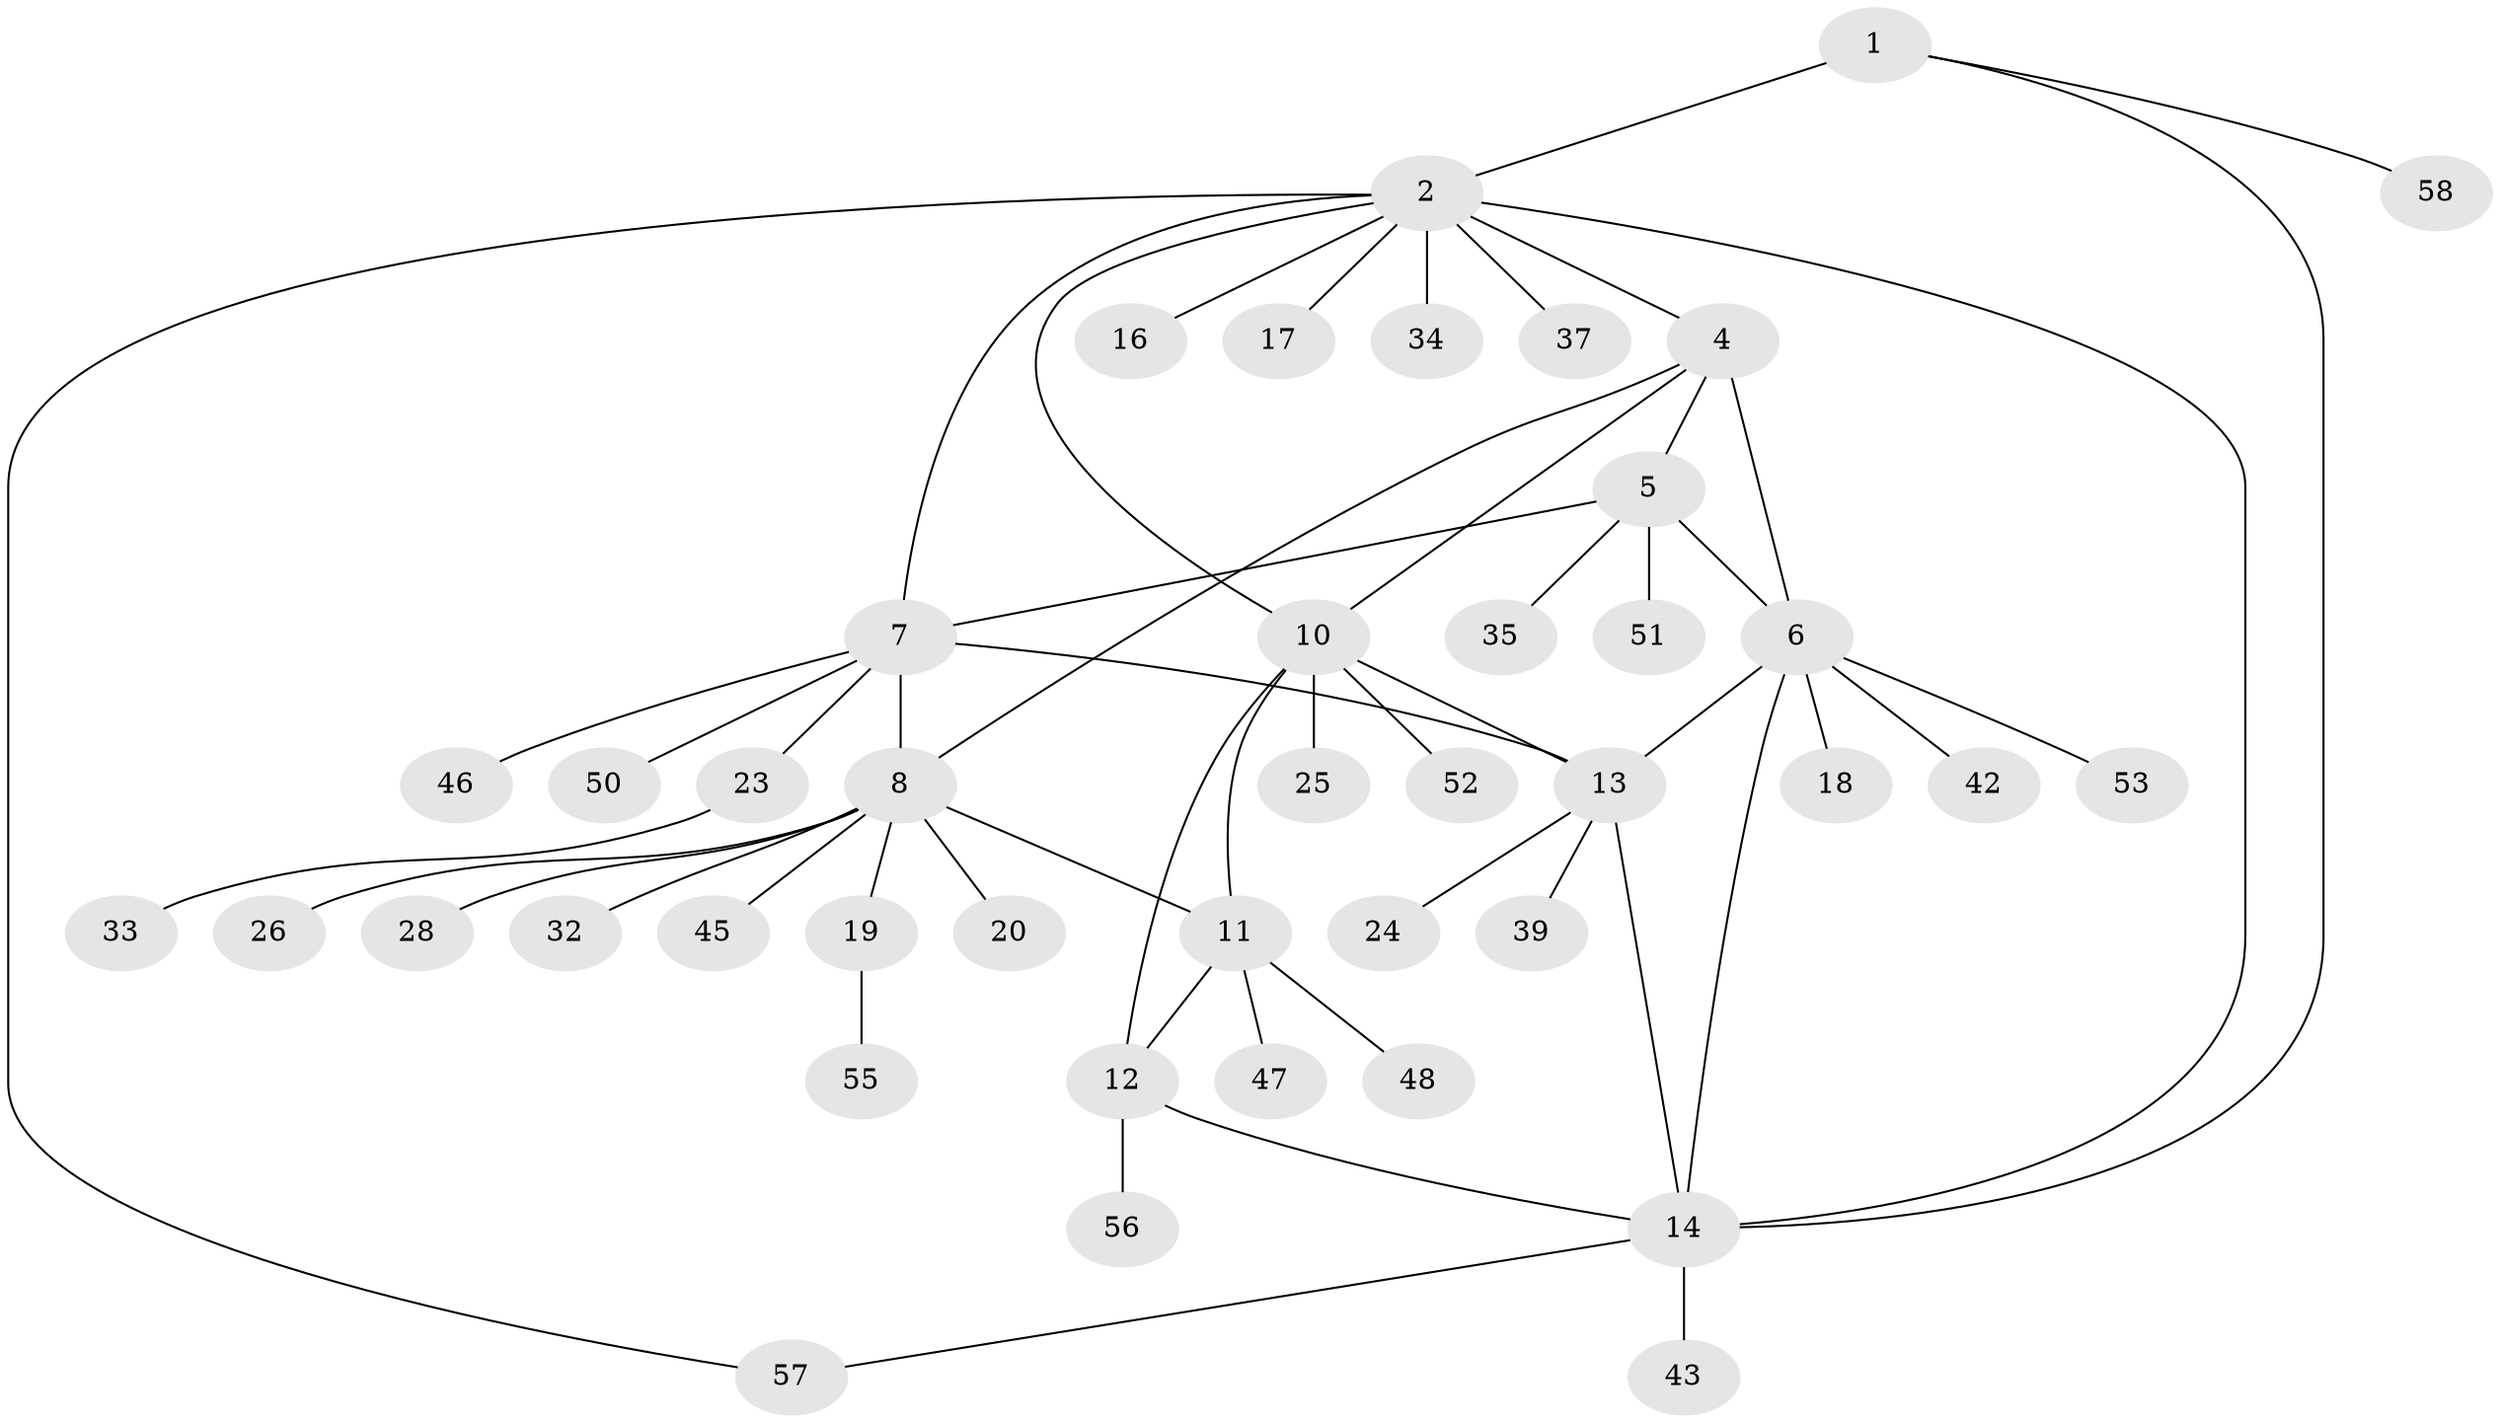 // original degree distribution, {4: 0.06557377049180328, 6: 0.04918032786885246, 7: 0.04918032786885246, 5: 0.04918032786885246, 9: 0.01639344262295082, 8: 0.01639344262295082, 1: 0.5245901639344263, 2: 0.18032786885245902, 3: 0.04918032786885246}
// Generated by graph-tools (version 1.1) at 2025/11/02/27/25 16:11:34]
// undirected, 42 vertices, 54 edges
graph export_dot {
graph [start="1"]
  node [color=gray90,style=filled];
  1 [super="+22"];
  2 [super="+3"];
  4 [super="+40"];
  5 [super="+30"];
  6 [super="+15"];
  7 [super="+9"];
  8 [super="+27"];
  10 [super="+38"];
  11 [super="+41"];
  12 [super="+49"];
  13 [super="+29"];
  14 [super="+59"];
  16;
  17 [super="+21"];
  18;
  19 [super="+31"];
  20;
  23 [super="+36"];
  24 [super="+60"];
  25;
  26;
  28;
  32;
  33;
  34 [super="+44"];
  35;
  37;
  39;
  42;
  43;
  45;
  46;
  47;
  48;
  50;
  51;
  52;
  53 [super="+54"];
  55;
  56 [super="+61"];
  57;
  58;
  1 -- 2 [weight=2];
  1 -- 58;
  1 -- 14;
  2 -- 10;
  2 -- 16;
  2 -- 17;
  2 -- 37;
  2 -- 34;
  2 -- 4;
  2 -- 14;
  2 -- 57;
  2 -- 7;
  4 -- 5;
  4 -- 6;
  4 -- 10;
  4 -- 8;
  5 -- 6;
  5 -- 7;
  5 -- 35;
  5 -- 51;
  6 -- 18;
  6 -- 42;
  6 -- 53;
  6 -- 13;
  6 -- 14;
  7 -- 8 [weight=2];
  7 -- 13;
  7 -- 23;
  7 -- 46;
  7 -- 50;
  8 -- 11;
  8 -- 19;
  8 -- 20;
  8 -- 26;
  8 -- 28;
  8 -- 32;
  8 -- 45;
  10 -- 11;
  10 -- 12;
  10 -- 25;
  10 -- 52;
  10 -- 13;
  11 -- 12;
  11 -- 47;
  11 -- 48;
  12 -- 14;
  12 -- 56;
  13 -- 14;
  13 -- 24;
  13 -- 39;
  14 -- 43;
  14 -- 57;
  19 -- 55;
  23 -- 33;
}
